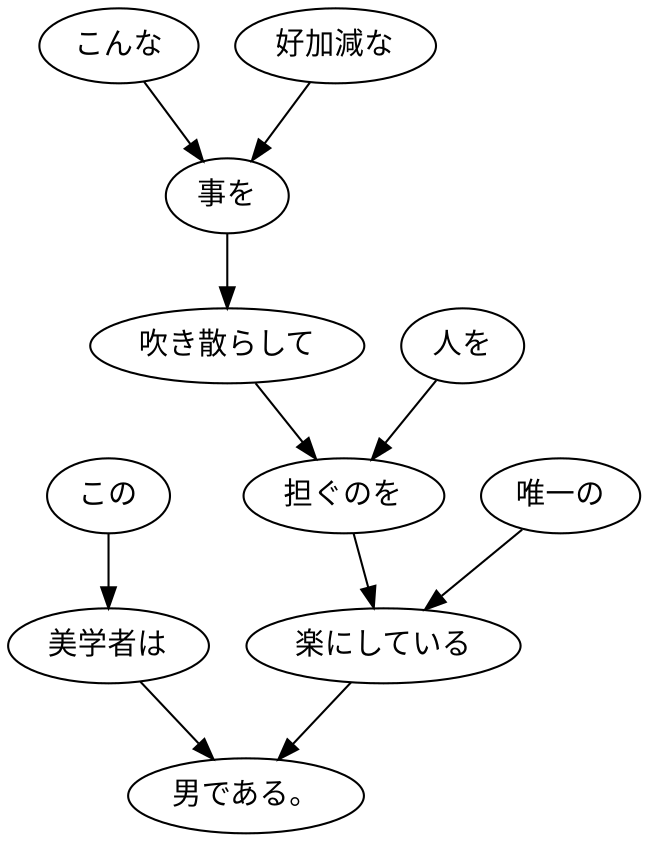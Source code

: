 digraph graph301 {
	node0 [label="この"];
	node1 [label="美学者は"];
	node2 [label="こんな"];
	node3 [label="好加減な"];
	node4 [label="事を"];
	node5 [label="吹き散らして"];
	node6 [label="人を"];
	node7 [label="担ぐのを"];
	node8 [label="唯一の"];
	node9 [label="楽にしている"];
	node10 [label="男である。"];
	node0 -> node1;
	node1 -> node10;
	node2 -> node4;
	node3 -> node4;
	node4 -> node5;
	node5 -> node7;
	node6 -> node7;
	node7 -> node9;
	node8 -> node9;
	node9 -> node10;
}

